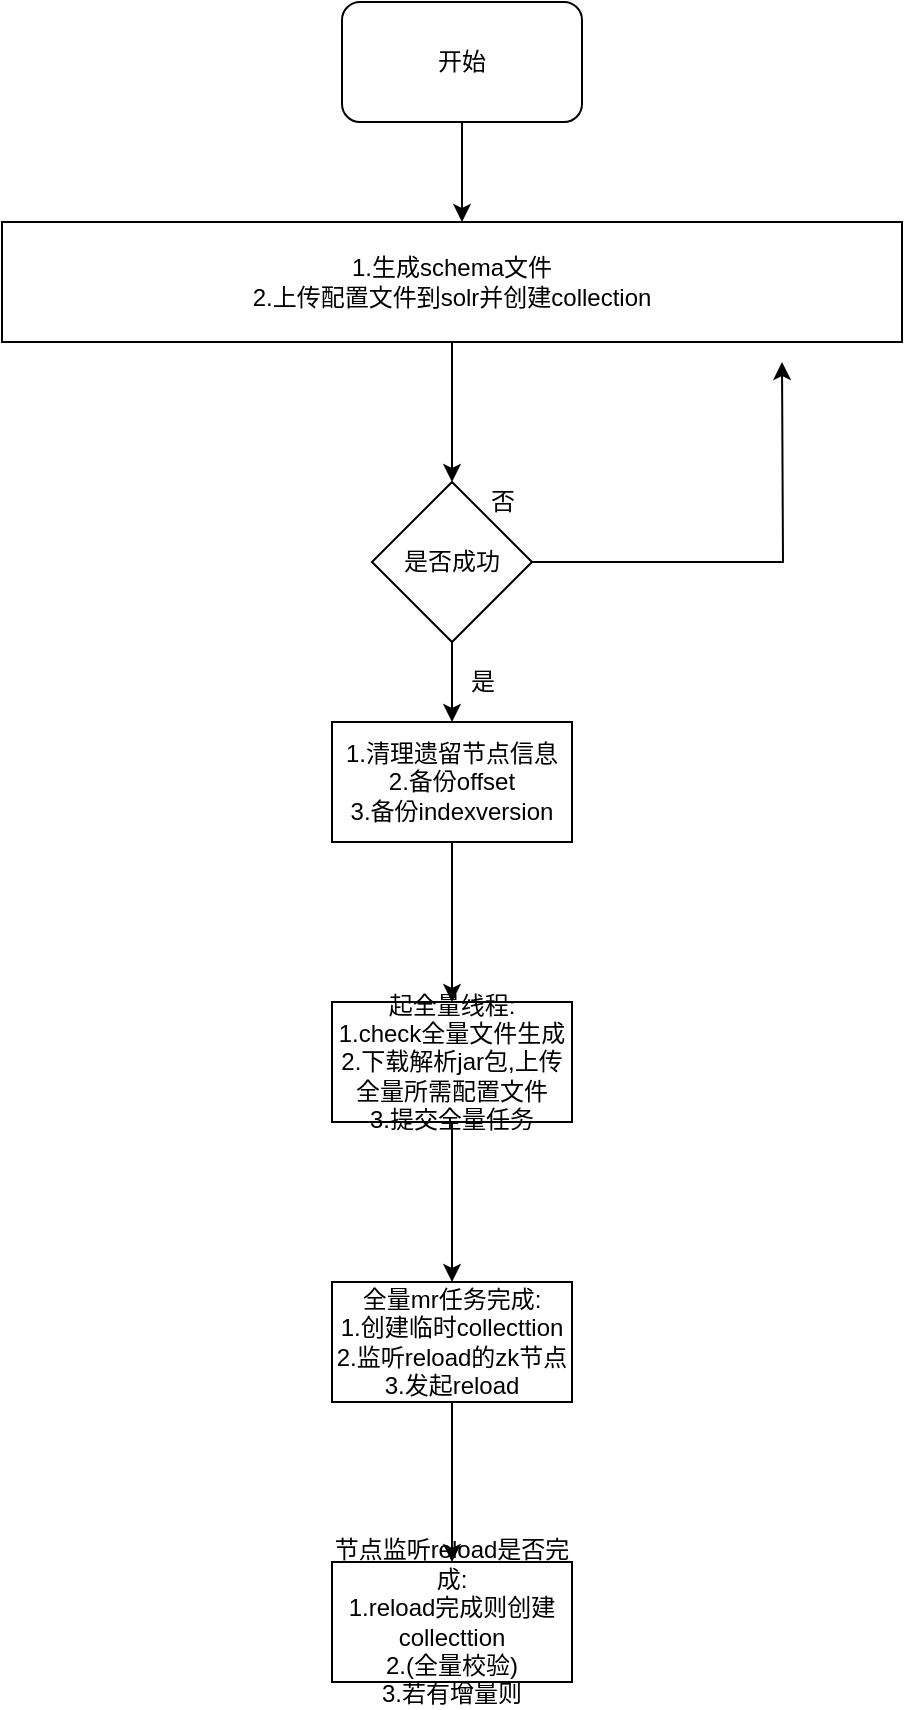 <mxfile version="13.7.5" type="github">
  <diagram id="XZglGh6_TYmaEjN56eIl" name="Page-1">
    <mxGraphModel dx="1426" dy="707" grid="1" gridSize="10" guides="1" tooltips="1" connect="1" arrows="1" fold="1" page="1" pageScale="1" pageWidth="827" pageHeight="1169" math="0" shadow="0">
      <root>
        <mxCell id="0" />
        <mxCell id="1" parent="0" />
        <mxCell id="mbDF_WF1eduGSsgmdLx6-12" value="" style="edgeStyle=orthogonalEdgeStyle;rounded=0;orthogonalLoop=1;jettySize=auto;html=1;" parent="1" source="mbDF_WF1eduGSsgmdLx6-1" target="mbDF_WF1eduGSsgmdLx6-8" edge="1">
          <mxGeometry relative="1" as="geometry">
            <Array as="points">
              <mxPoint x="380" y="110" />
              <mxPoint x="380" y="110" />
            </Array>
          </mxGeometry>
        </mxCell>
        <mxCell id="mbDF_WF1eduGSsgmdLx6-1" value="开始" style="rounded=1;whiteSpace=wrap;html=1;" parent="1" vertex="1">
          <mxGeometry x="320" y="20" width="120" height="60" as="geometry" />
        </mxCell>
        <mxCell id="mbDF_WF1eduGSsgmdLx6-14" value="" style="edgeStyle=orthogonalEdgeStyle;rounded=0;orthogonalLoop=1;jettySize=auto;html=1;" parent="1" source="mbDF_WF1eduGSsgmdLx6-8" target="mbDF_WF1eduGSsgmdLx6-13" edge="1">
          <mxGeometry relative="1" as="geometry" />
        </mxCell>
        <mxCell id="mbDF_WF1eduGSsgmdLx6-8" value="1.生成schema文件&lt;br&gt;2.上传配置文件到solr并创建collection" style="rounded=0;whiteSpace=wrap;html=1;" parent="1" vertex="1">
          <mxGeometry x="150" y="130" width="450" height="60" as="geometry" />
        </mxCell>
        <mxCell id="mbDF_WF1eduGSsgmdLx6-17" style="edgeStyle=orthogonalEdgeStyle;rounded=0;orthogonalLoop=1;jettySize=auto;html=1;" parent="1" source="mbDF_WF1eduGSsgmdLx6-13" edge="1">
          <mxGeometry relative="1" as="geometry">
            <mxPoint x="540" y="200" as="targetPoint" />
          </mxGeometry>
        </mxCell>
        <mxCell id="mbDF_WF1eduGSsgmdLx6-19" value="" style="edgeStyle=orthogonalEdgeStyle;rounded=0;orthogonalLoop=1;jettySize=auto;html=1;" parent="1" source="mbDF_WF1eduGSsgmdLx6-13" target="mbDF_WF1eduGSsgmdLx6-18" edge="1">
          <mxGeometry relative="1" as="geometry" />
        </mxCell>
        <mxCell id="mbDF_WF1eduGSsgmdLx6-13" value="是否成功" style="rhombus;whiteSpace=wrap;html=1;rounded=0;" parent="1" vertex="1">
          <mxGeometry x="335" y="260" width="80" height="80" as="geometry" />
        </mxCell>
        <mxCell id="mbDF_WF1eduGSsgmdLx6-16" value="否" style="text;html=1;align=center;verticalAlign=middle;resizable=0;points=[];autosize=1;" parent="1" vertex="1">
          <mxGeometry x="385" y="260" width="30" height="20" as="geometry" />
        </mxCell>
        <mxCell id="mbDF_WF1eduGSsgmdLx6-26" value="" style="edgeStyle=orthogonalEdgeStyle;rounded=0;orthogonalLoop=1;jettySize=auto;html=1;" parent="1" source="mbDF_WF1eduGSsgmdLx6-18" target="mbDF_WF1eduGSsgmdLx6-25" edge="1">
          <mxGeometry relative="1" as="geometry" />
        </mxCell>
        <mxCell id="mbDF_WF1eduGSsgmdLx6-18" value="1.清理遗留节点信息&lt;br&gt;2.备份offset&lt;br&gt;3.备份indexversion" style="whiteSpace=wrap;html=1;rounded=0;" parent="1" vertex="1">
          <mxGeometry x="315" y="380" width="120" height="60" as="geometry" />
        </mxCell>
        <mxCell id="mbDF_WF1eduGSsgmdLx6-20" value="是" style="text;html=1;align=center;verticalAlign=middle;resizable=0;points=[];autosize=1;" parent="1" vertex="1">
          <mxGeometry x="375" y="350" width="30" height="20" as="geometry" />
        </mxCell>
        <mxCell id="_l-4MiFybuPaPkEot7f6-2" value="" style="edgeStyle=orthogonalEdgeStyle;rounded=0;orthogonalLoop=1;jettySize=auto;html=1;" edge="1" parent="1" source="mbDF_WF1eduGSsgmdLx6-25" target="_l-4MiFybuPaPkEot7f6-1">
          <mxGeometry relative="1" as="geometry" />
        </mxCell>
        <mxCell id="mbDF_WF1eduGSsgmdLx6-25" value="起全量线程:&lt;br&gt;1.check全量文件生成&lt;br&gt;2.下载解析jar包,上传全量所需配置文件&lt;br&gt;3.提交全量任务" style="whiteSpace=wrap;html=1;rounded=0;" parent="1" vertex="1">
          <mxGeometry x="315" y="520" width="120" height="60" as="geometry" />
        </mxCell>
        <mxCell id="_l-4MiFybuPaPkEot7f6-6" value="" style="edgeStyle=orthogonalEdgeStyle;rounded=0;orthogonalLoop=1;jettySize=auto;html=1;" edge="1" parent="1" source="_l-4MiFybuPaPkEot7f6-1" target="_l-4MiFybuPaPkEot7f6-5">
          <mxGeometry relative="1" as="geometry" />
        </mxCell>
        <mxCell id="_l-4MiFybuPaPkEot7f6-1" value="全量mr任务完成:&lt;br&gt;1.创建临时collecttion&lt;br&gt;2.监听reload的zk节点&lt;br&gt;3.发起reload" style="whiteSpace=wrap;html=1;rounded=0;" vertex="1" parent="1">
          <mxGeometry x="315" y="660" width="120" height="60" as="geometry" />
        </mxCell>
        <mxCell id="_l-4MiFybuPaPkEot7f6-5" value="节点监听reload是否完成:&lt;br&gt;1.reload完成则创建collecttion&lt;br&gt;2.(全量校验)&lt;br&gt;3.若有增量则" style="whiteSpace=wrap;html=1;rounded=0;" vertex="1" parent="1">
          <mxGeometry x="315" y="800" width="120" height="60" as="geometry" />
        </mxCell>
      </root>
    </mxGraphModel>
  </diagram>
</mxfile>
